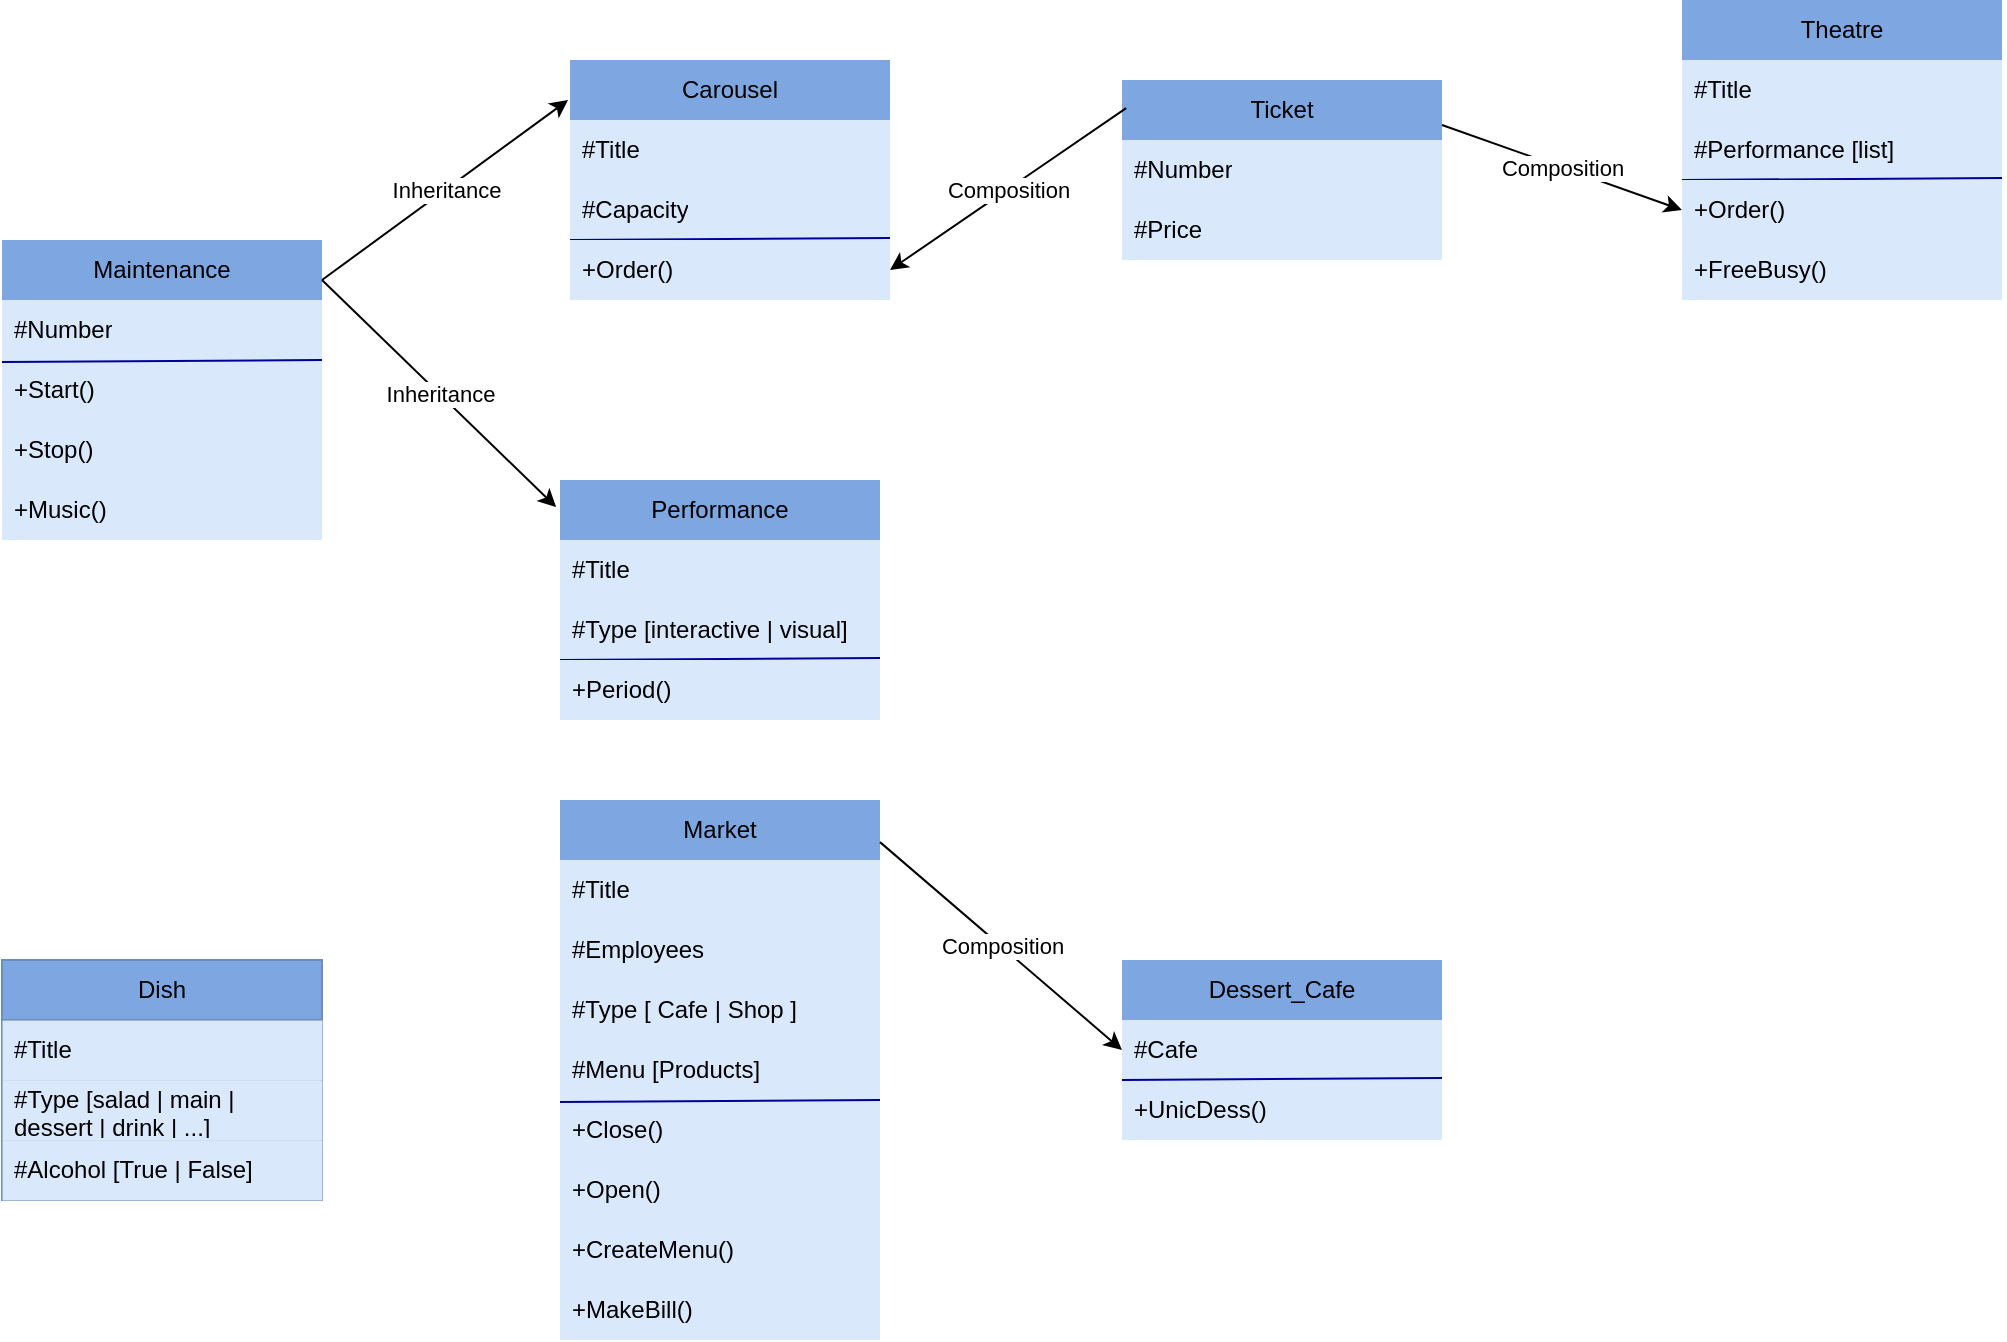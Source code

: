 <mxfile version="25.0.1">
  <diagram name="Страница — 1" id="YKyfXL_Np_9a8jUbP9Vf">
    <mxGraphModel grid="1" page="1" gridSize="10" guides="1" tooltips="1" connect="1" arrows="1" fold="1" pageScale="1" pageWidth="827" pageHeight="1169" math="0" shadow="0">
      <root>
        <mxCell id="0" />
        <mxCell id="1" parent="0" />
        <object label="Dish" id="OfJs3m26MXPohfCKH9z9-19">
          <mxCell style="swimlane;fontStyle=0;childLayout=stackLayout;horizontal=1;startSize=30;horizontalStack=0;resizeParent=1;resizeParentMax=0;resizeLast=0;collapsible=1;marginBottom=0;whiteSpace=wrap;html=1;fillColor=#7EA6E0;strokeColor=#6c8ebf;" vertex="1" parent="1">
            <mxGeometry x="40" y="560" width="160" height="120" as="geometry">
              <mxRectangle x="40" y="40" width="60" height="30" as="alternateBounds" />
            </mxGeometry>
          </mxCell>
        </object>
        <mxCell id="OfJs3m26MXPohfCKH9z9-20" value="#Title" style="text;strokeColor=#6c8ebf;fillColor=#dae8fc;align=left;verticalAlign=middle;spacingLeft=4;spacingRight=4;overflow=hidden;points=[[0,0.5],[1,0.5]];portConstraint=eastwest;rotatable=0;whiteSpace=wrap;html=1;strokeWidth=0;" vertex="1" parent="OfJs3m26MXPohfCKH9z9-19">
          <mxGeometry y="30" width="160" height="30" as="geometry" />
        </mxCell>
        <mxCell id="OfJs3m26MXPohfCKH9z9-40" value="&lt;div&gt;#Type [salad | main | dessert | drink | ...]&lt;/div&gt;" style="text;strokeColor=#6c8ebf;fillColor=#dae8fc;align=left;verticalAlign=middle;spacingLeft=4;spacingRight=4;overflow=hidden;points=[[0,0.5],[1,0.5]];portConstraint=eastwest;rotatable=0;whiteSpace=wrap;html=1;strokeWidth=0;" vertex="1" parent="OfJs3m26MXPohfCKH9z9-19">
          <mxGeometry y="60" width="160" height="30" as="geometry" />
        </mxCell>
        <mxCell id="li2dlc_iVVPaE30rAPOV-1" value="#Alcohol [True | False]" style="text;strokeColor=#6c8ebf;fillColor=#dae8fc;align=left;verticalAlign=middle;spacingLeft=4;spacingRight=4;overflow=hidden;points=[[0,0.5],[1,0.5]];portConstraint=eastwest;rotatable=0;whiteSpace=wrap;html=1;strokeWidth=0;" vertex="1" parent="OfJs3m26MXPohfCKH9z9-19">
          <mxGeometry y="90" width="160" height="30" as="geometry" />
        </mxCell>
        <object label="Market" id="OfJs3m26MXPohfCKH9z9-51">
          <mxCell style="swimlane;fontStyle=0;childLayout=stackLayout;horizontal=1;startSize=30;horizontalStack=0;resizeParent=1;resizeParentMax=0;resizeLast=0;collapsible=1;marginBottom=0;whiteSpace=wrap;html=1;fillColor=#7EA6E0;strokeColor=none;" vertex="1" parent="1">
            <mxGeometry x="319" y="480" width="160" height="270" as="geometry">
              <mxRectangle x="40" y="40" width="60" height="30" as="alternateBounds" />
            </mxGeometry>
          </mxCell>
        </object>
        <mxCell id="OfJs3m26MXPohfCKH9z9-52" value="#Title" style="text;strokeColor=none;fillColor=#dae8fc;align=left;verticalAlign=middle;spacingLeft=4;spacingRight=4;overflow=hidden;points=[[0,0.5],[1,0.5]];portConstraint=eastwest;rotatable=0;whiteSpace=wrap;html=1;" vertex="1" parent="OfJs3m26MXPohfCKH9z9-51">
          <mxGeometry y="30" width="160" height="30" as="geometry" />
        </mxCell>
        <mxCell id="OfJs3m26MXPohfCKH9z9-53" value="#Employees" style="text;strokeColor=none;fillColor=#dae8fc;align=left;verticalAlign=middle;spacingLeft=4;spacingRight=4;overflow=hidden;points=[[0,0.5],[1,0.5]];portConstraint=eastwest;rotatable=0;whiteSpace=wrap;html=1;" vertex="1" parent="OfJs3m26MXPohfCKH9z9-51">
          <mxGeometry y="60" width="160" height="30" as="geometry" />
        </mxCell>
        <mxCell id="OfJs3m26MXPohfCKH9z9-336" value="#Type [ Cafe | Shop ]" style="text;strokeColor=none;fillColor=#dae8fc;align=left;verticalAlign=middle;spacingLeft=4;spacingRight=4;overflow=hidden;points=[[0,0.5],[1,0.5]];portConstraint=eastwest;rotatable=0;whiteSpace=wrap;html=1;" vertex="1" parent="OfJs3m26MXPohfCKH9z9-51">
          <mxGeometry y="90" width="160" height="30" as="geometry" />
        </mxCell>
        <mxCell id="OfJs3m26MXPohfCKH9z9-54" value="#Menu [Products]" style="text;strokeColor=none;fillColor=#dae8fc;align=left;verticalAlign=middle;spacingLeft=4;spacingRight=4;overflow=hidden;points=[[0,0.5],[1,0.5]];portConstraint=eastwest;rotatable=0;whiteSpace=wrap;html=1;" vertex="1" parent="OfJs3m26MXPohfCKH9z9-51">
          <mxGeometry y="120" width="160" height="30" as="geometry" />
        </mxCell>
        <mxCell id="OfJs3m26MXPohfCKH9z9-318" value="+Close()" style="text;strokeColor=none;fillColor=#dae8fc;align=left;verticalAlign=middle;spacingLeft=4;spacingRight=4;overflow=hidden;points=[[0,0.5],[1,0.5]];portConstraint=eastwest;rotatable=0;whiteSpace=wrap;html=1;" vertex="1" parent="OfJs3m26MXPohfCKH9z9-51">
          <mxGeometry y="150" width="160" height="30" as="geometry" />
        </mxCell>
        <mxCell id="OfJs3m26MXPohfCKH9z9-55" value="+Open()" style="text;strokeColor=none;fillColor=#dae8fc;align=left;verticalAlign=middle;spacingLeft=4;spacingRight=4;overflow=hidden;points=[[0,0.5],[1,0.5]];portConstraint=eastwest;rotatable=0;whiteSpace=wrap;html=1;" vertex="1" parent="OfJs3m26MXPohfCKH9z9-51">
          <mxGeometry y="180" width="160" height="30" as="geometry" />
        </mxCell>
        <mxCell id="OfJs3m26MXPohfCKH9z9-319" value="+CreateMenu()" style="text;strokeColor=none;fillColor=#dae8fc;align=left;verticalAlign=middle;spacingLeft=4;spacingRight=4;overflow=hidden;points=[[0,0.5],[1,0.5]];portConstraint=eastwest;rotatable=0;whiteSpace=wrap;html=1;" vertex="1" parent="OfJs3m26MXPohfCKH9z9-51">
          <mxGeometry y="210" width="160" height="30" as="geometry" />
        </mxCell>
        <mxCell id="OfJs3m26MXPohfCKH9z9-326" value="+MakeBill()" style="text;strokeColor=none;fillColor=#dae8fc;align=left;verticalAlign=middle;spacingLeft=4;spacingRight=4;overflow=hidden;points=[[0,0.5],[1,0.5]];portConstraint=eastwest;rotatable=0;whiteSpace=wrap;html=1;" vertex="1" parent="OfJs3m26MXPohfCKH9z9-51">
          <mxGeometry y="240" width="160" height="30" as="geometry" />
        </mxCell>
        <mxCell id="OfJs3m26MXPohfCKH9z9-322" value="" style="endArrow=none;html=1;rounded=0;strokeColor=#000099;exitX=0;exitY=0;exitDx=0;exitDy=0;exitPerimeter=0;entryX=1;entryY=0.967;entryDx=0;entryDy=0;entryPerimeter=0;" edge="1" parent="OfJs3m26MXPohfCKH9z9-51">
          <mxGeometry width="50" height="50" relative="1" as="geometry">
            <mxPoint y="151" as="sourcePoint" />
            <mxPoint x="160" y="150" as="targetPoint" />
          </mxGeometry>
        </mxCell>
        <object label="Dessert_Cafe" id="OfJs3m26MXPohfCKH9z9-313">
          <mxCell style="swimlane;fontStyle=0;childLayout=stackLayout;horizontal=1;startSize=30;horizontalStack=0;resizeParent=1;resizeParentMax=0;resizeLast=0;collapsible=1;marginBottom=0;whiteSpace=wrap;html=1;fillColor=#7EA6E0;strokeColor=none;" vertex="1" parent="1">
            <mxGeometry x="600" y="560" width="160" height="90" as="geometry">
              <mxRectangle x="40" y="40" width="60" height="30" as="alternateBounds" />
            </mxGeometry>
          </mxCell>
        </object>
        <mxCell id="OfJs3m26MXPohfCKH9z9-314" value="#Cafe" style="text;strokeColor=none;fillColor=#dae8fc;align=left;verticalAlign=middle;spacingLeft=4;spacingRight=4;overflow=hidden;points=[[0,0.5],[1,0.5]];portConstraint=eastwest;rotatable=0;whiteSpace=wrap;html=1;" vertex="1" parent="OfJs3m26MXPohfCKH9z9-313">
          <mxGeometry y="30" width="160" height="30" as="geometry" />
        </mxCell>
        <mxCell id="OfJs3m26MXPohfCKH9z9-317" value="+UnicDess()" style="text;strokeColor=none;fillColor=#dae8fc;align=left;verticalAlign=middle;spacingLeft=4;spacingRight=4;overflow=hidden;points=[[0,0.5],[1,0.5]];portConstraint=eastwest;rotatable=0;whiteSpace=wrap;html=1;" vertex="1" parent="OfJs3m26MXPohfCKH9z9-313">
          <mxGeometry y="60" width="160" height="30" as="geometry" />
        </mxCell>
        <mxCell id="OfJs3m26MXPohfCKH9z9-323" value="" style="endArrow=none;html=1;rounded=0;strokeColor=#000099;exitX=0;exitY=0;exitDx=0;exitDy=0;exitPerimeter=0;entryX=1;entryY=0.967;entryDx=0;entryDy=0;entryPerimeter=0;" edge="1" parent="OfJs3m26MXPohfCKH9z9-313">
          <mxGeometry width="50" height="50" relative="1" as="geometry">
            <mxPoint y="60" as="sourcePoint" />
            <mxPoint x="160" y="59" as="targetPoint" />
          </mxGeometry>
        </mxCell>
        <mxCell id="OfJs3m26MXPohfCKH9z9-324" value="" style="endArrow=classic;html=1;rounded=0;entryX=0;entryY=0.5;entryDx=0;entryDy=0;exitX=1;exitY=0.078;exitDx=0;exitDy=0;exitPerimeter=0;" edge="1" parent="1" source="OfJs3m26MXPohfCKH9z9-51" target="OfJs3m26MXPohfCKH9z9-314">
          <mxGeometry relative="1" as="geometry">
            <mxPoint x="760" y="536.25" as="sourcePoint" />
            <mxPoint x="891" y="593.75" as="targetPoint" />
          </mxGeometry>
        </mxCell>
        <mxCell id="OfJs3m26MXPohfCKH9z9-325" value="Composition" style="edgeLabel;resizable=0;html=1;;align=center;verticalAlign=middle;" connectable="0" vertex="1" parent="OfJs3m26MXPohfCKH9z9-324">
          <mxGeometry relative="1" as="geometry" />
        </mxCell>
        <object label="Ticket" id="OfJs3m26MXPohfCKH9z9-337">
          <mxCell style="swimlane;fontStyle=0;childLayout=stackLayout;horizontal=1;startSize=30;horizontalStack=0;resizeParent=1;resizeParentMax=0;resizeLast=0;collapsible=1;marginBottom=0;whiteSpace=wrap;html=1;fillColor=#7EA6E0;strokeColor=none;" vertex="1" parent="1">
            <mxGeometry x="600" y="120" width="160" height="90" as="geometry">
              <mxRectangle x="40" y="40" width="60" height="30" as="alternateBounds" />
            </mxGeometry>
          </mxCell>
        </object>
        <mxCell id="OfJs3m26MXPohfCKH9z9-338" value="#Number" style="text;strokeColor=none;fillColor=#dae8fc;align=left;verticalAlign=middle;spacingLeft=4;spacingRight=4;overflow=hidden;points=[[0,0.5],[1,0.5]];portConstraint=eastwest;rotatable=0;whiteSpace=wrap;html=1;" vertex="1" parent="OfJs3m26MXPohfCKH9z9-337">
          <mxGeometry y="30" width="160" height="30" as="geometry" />
        </mxCell>
        <mxCell id="OfJs3m26MXPohfCKH9z9-339" value="#Price" style="text;strokeColor=none;fillColor=#dae8fc;align=left;verticalAlign=middle;spacingLeft=4;spacingRight=4;overflow=hidden;points=[[0,0.5],[1,0.5]];portConstraint=eastwest;rotatable=0;whiteSpace=wrap;html=1;" vertex="1" parent="OfJs3m26MXPohfCKH9z9-337">
          <mxGeometry y="60" width="160" height="30" as="geometry" />
        </mxCell>
        <object label="Carousel" id="OfJs3m26MXPohfCKH9z9-343">
          <mxCell style="swimlane;fontStyle=0;childLayout=stackLayout;horizontal=1;startSize=30;horizontalStack=0;resizeParent=1;resizeParentMax=0;resizeLast=0;collapsible=1;marginBottom=0;whiteSpace=wrap;html=1;fillColor=#7EA6E0;strokeColor=none;" vertex="1" parent="1">
            <mxGeometry x="324" y="110" width="160" height="120" as="geometry">
              <mxRectangle x="40" y="40" width="60" height="30" as="alternateBounds" />
            </mxGeometry>
          </mxCell>
        </object>
        <mxCell id="OfJs3m26MXPohfCKH9z9-344" value="#Title" style="text;strokeColor=none;fillColor=#dae8fc;align=left;verticalAlign=middle;spacingLeft=4;spacingRight=4;overflow=hidden;points=[[0,0.5],[1,0.5]];portConstraint=eastwest;rotatable=0;whiteSpace=wrap;html=1;" vertex="1" parent="OfJs3m26MXPohfCKH9z9-343">
          <mxGeometry y="30" width="160" height="30" as="geometry" />
        </mxCell>
        <mxCell id="OfJs3m26MXPohfCKH9z9-346" value="#Capacity" style="text;strokeColor=none;fillColor=#dae8fc;align=left;verticalAlign=middle;spacingLeft=4;spacingRight=4;overflow=hidden;points=[[0,0.5],[1,0.5]];portConstraint=eastwest;rotatable=0;whiteSpace=wrap;html=1;" vertex="1" parent="OfJs3m26MXPohfCKH9z9-343">
          <mxGeometry y="60" width="160" height="30" as="geometry" />
        </mxCell>
        <mxCell id="OfJs3m26MXPohfCKH9z9-342" value="" style="endArrow=none;html=1;rounded=0;strokeColor=#000099;exitX=0;exitY=0;exitDx=0;exitDy=0;exitPerimeter=0;entryX=1;entryY=0.967;entryDx=0;entryDy=0;entryPerimeter=0;" edge="1" parent="OfJs3m26MXPohfCKH9z9-343">
          <mxGeometry width="50" height="50" relative="1" as="geometry">
            <mxPoint y="89.99" as="sourcePoint" />
            <mxPoint x="160" y="89" as="targetPoint" />
          </mxGeometry>
        </mxCell>
        <mxCell id="1h38p8YmdFZF9E8ePjkZ-17" value="+Order()" style="text;strokeColor=none;fillColor=#dae8fc;align=left;verticalAlign=middle;spacingLeft=4;spacingRight=4;overflow=hidden;points=[[0,0.5],[1,0.5]];portConstraint=eastwest;rotatable=0;whiteSpace=wrap;html=1;" vertex="1" parent="OfJs3m26MXPohfCKH9z9-343">
          <mxGeometry y="90" width="160" height="30" as="geometry" />
        </mxCell>
        <object label="Performance" id="OfJs3m26MXPohfCKH9z9-355">
          <mxCell style="swimlane;fontStyle=0;childLayout=stackLayout;horizontal=1;startSize=30;horizontalStack=0;resizeParent=1;resizeParentMax=0;resizeLast=0;collapsible=1;marginBottom=0;whiteSpace=wrap;html=1;fillColor=#7EA6E0;strokeColor=none;" vertex="1" parent="1">
            <mxGeometry x="319" y="320" width="160" height="120" as="geometry">
              <mxRectangle x="40" y="40" width="60" height="30" as="alternateBounds" />
            </mxGeometry>
          </mxCell>
        </object>
        <mxCell id="OfJs3m26MXPohfCKH9z9-356" value="#Title" style="text;strokeColor=none;fillColor=#dae8fc;align=left;verticalAlign=middle;spacingLeft=4;spacingRight=4;overflow=hidden;points=[[0,0.5],[1,0.5]];portConstraint=eastwest;rotatable=0;whiteSpace=wrap;html=1;" vertex="1" parent="OfJs3m26MXPohfCKH9z9-355">
          <mxGeometry y="30" width="160" height="30" as="geometry" />
        </mxCell>
        <mxCell id="OfJs3m26MXPohfCKH9z9-367" value="#Type [interactive | visual]" style="text;strokeColor=none;fillColor=#dae8fc;align=left;verticalAlign=middle;spacingLeft=4;spacingRight=4;overflow=hidden;points=[[0,0.5],[1,0.5]];portConstraint=eastwest;rotatable=0;whiteSpace=wrap;html=1;" vertex="1" parent="OfJs3m26MXPohfCKH9z9-355">
          <mxGeometry y="60" width="160" height="30" as="geometry" />
        </mxCell>
        <mxCell id="OfJs3m26MXPohfCKH9z9-359" value="" style="endArrow=none;html=1;rounded=0;strokeColor=#000099;exitX=0;exitY=0;exitDx=0;exitDy=0;exitPerimeter=0;entryX=1;entryY=0.967;entryDx=0;entryDy=0;entryPerimeter=0;" edge="1" parent="OfJs3m26MXPohfCKH9z9-355">
          <mxGeometry width="50" height="50" relative="1" as="geometry">
            <mxPoint y="90" as="sourcePoint" />
            <mxPoint x="160" y="89" as="targetPoint" />
          </mxGeometry>
        </mxCell>
        <mxCell id="OfJs3m26MXPohfCKH9z9-368" value="+Period()" style="text;strokeColor=none;fillColor=#dae8fc;align=left;verticalAlign=middle;spacingLeft=4;spacingRight=4;overflow=hidden;points=[[0,0.5],[1,0.5]];portConstraint=eastwest;rotatable=0;whiteSpace=wrap;html=1;" vertex="1" parent="OfJs3m26MXPohfCKH9z9-355">
          <mxGeometry y="90" width="160" height="30" as="geometry" />
        </mxCell>
        <object label="Maintenance" id="1h38p8YmdFZF9E8ePjkZ-2">
          <mxCell style="swimlane;fontStyle=0;childLayout=stackLayout;horizontal=1;startSize=30;horizontalStack=0;resizeParent=1;resizeParentMax=0;resizeLast=0;collapsible=1;marginBottom=0;whiteSpace=wrap;html=1;fillColor=#7EA6E0;strokeColor=none;" vertex="1" parent="1">
            <mxGeometry x="40" y="200" width="160" height="150" as="geometry">
              <mxRectangle x="40" y="40" width="60" height="30" as="alternateBounds" />
            </mxGeometry>
          </mxCell>
        </object>
        <mxCell id="1h38p8YmdFZF9E8ePjkZ-3" value="#Number" style="text;strokeColor=none;fillColor=#dae8fc;align=left;verticalAlign=middle;spacingLeft=4;spacingRight=4;overflow=hidden;points=[[0,0.5],[1,0.5]];portConstraint=eastwest;rotatable=0;whiteSpace=wrap;html=1;" vertex="1" parent="1h38p8YmdFZF9E8ePjkZ-2">
          <mxGeometry y="30" width="160" height="30" as="geometry" />
        </mxCell>
        <mxCell id="1h38p8YmdFZF9E8ePjkZ-4" value="+Start()" style="text;strokeColor=none;fillColor=#dae8fc;align=left;verticalAlign=middle;spacingLeft=4;spacingRight=4;overflow=hidden;points=[[0,0.5],[1,0.5]];portConstraint=eastwest;rotatable=0;whiteSpace=wrap;html=1;" vertex="1" parent="1h38p8YmdFZF9E8ePjkZ-2">
          <mxGeometry y="60" width="160" height="30" as="geometry" />
        </mxCell>
        <mxCell id="1h38p8YmdFZF9E8ePjkZ-6" value="+Stop()" style="text;strokeColor=none;fillColor=#dae8fc;align=left;verticalAlign=middle;spacingLeft=4;spacingRight=4;overflow=hidden;points=[[0,0.5],[1,0.5]];portConstraint=eastwest;rotatable=0;whiteSpace=wrap;html=1;" vertex="1" parent="1h38p8YmdFZF9E8ePjkZ-2">
          <mxGeometry y="90" width="160" height="30" as="geometry" />
        </mxCell>
        <mxCell id="1h38p8YmdFZF9E8ePjkZ-7" value="+Music()" style="text;strokeColor=none;fillColor=#dae8fc;align=left;verticalAlign=middle;spacingLeft=4;spacingRight=4;overflow=hidden;points=[[0,0.5],[1,0.5]];portConstraint=eastwest;rotatable=0;whiteSpace=wrap;html=1;" vertex="1" parent="1h38p8YmdFZF9E8ePjkZ-2">
          <mxGeometry y="120" width="160" height="30" as="geometry" />
        </mxCell>
        <mxCell id="1h38p8YmdFZF9E8ePjkZ-9" value="" style="endArrow=none;html=1;rounded=0;strokeColor=#000099;exitX=0;exitY=0;exitDx=0;exitDy=0;exitPerimeter=0;entryX=1;entryY=0.967;entryDx=0;entryDy=0;entryPerimeter=0;" edge="1" parent="1h38p8YmdFZF9E8ePjkZ-2">
          <mxGeometry width="50" height="50" relative="1" as="geometry">
            <mxPoint y="60.99" as="sourcePoint" />
            <mxPoint x="160" y="60" as="targetPoint" />
          </mxGeometry>
        </mxCell>
        <mxCell id="1h38p8YmdFZF9E8ePjkZ-10" value="" style="endArrow=classic;html=1;rounded=0;entryX=-0.012;entryY=0.113;entryDx=0;entryDy=0;entryPerimeter=0;" edge="1" parent="1" target="OfJs3m26MXPohfCKH9z9-355">
          <mxGeometry relative="1" as="geometry">
            <mxPoint x="200" y="220" as="sourcePoint" />
            <mxPoint x="300" y="220" as="targetPoint" />
          </mxGeometry>
        </mxCell>
        <mxCell id="1h38p8YmdFZF9E8ePjkZ-11" value="Inheritance" style="edgeLabel;resizable=0;html=1;;align=center;verticalAlign=middle;" connectable="0" vertex="1" parent="1h38p8YmdFZF9E8ePjkZ-10">
          <mxGeometry relative="1" as="geometry" />
        </mxCell>
        <mxCell id="1h38p8YmdFZF9E8ePjkZ-12" value="" style="endArrow=classic;html=1;rounded=0;entryX=-0.006;entryY=0.167;entryDx=0;entryDy=0;entryPerimeter=0;" edge="1" parent="1" target="OfJs3m26MXPohfCKH9z9-343">
          <mxGeometry relative="1" as="geometry">
            <mxPoint x="200" y="220" as="sourcePoint" />
            <mxPoint x="300" y="220" as="targetPoint" />
          </mxGeometry>
        </mxCell>
        <mxCell id="1h38p8YmdFZF9E8ePjkZ-13" value="Inheritance" style="edgeLabel;resizable=0;html=1;;align=center;verticalAlign=middle;" connectable="0" vertex="1" parent="1h38p8YmdFZF9E8ePjkZ-12">
          <mxGeometry relative="1" as="geometry" />
        </mxCell>
        <object label="Theatre" id="OfJs3m26MXPohfCKH9z9-375">
          <mxCell style="swimlane;fontStyle=0;childLayout=stackLayout;horizontal=1;startSize=30;horizontalStack=0;resizeParent=1;resizeParentMax=0;resizeLast=0;collapsible=1;marginBottom=0;whiteSpace=wrap;html=1;fillColor=#7EA6E0;strokeColor=none;" vertex="1" parent="1">
            <mxGeometry x="880" y="80" width="160" height="150" as="geometry">
              <mxRectangle x="40" y="40" width="60" height="30" as="alternateBounds" />
            </mxGeometry>
          </mxCell>
        </object>
        <mxCell id="OfJs3m26MXPohfCKH9z9-376" value="#Title" style="text;strokeColor=none;fillColor=#dae8fc;align=left;verticalAlign=middle;spacingLeft=4;spacingRight=4;overflow=hidden;points=[[0,0.5],[1,0.5]];portConstraint=eastwest;rotatable=0;whiteSpace=wrap;html=1;" vertex="1" parent="OfJs3m26MXPohfCKH9z9-375">
          <mxGeometry y="30" width="160" height="30" as="geometry" />
        </mxCell>
        <mxCell id="OfJs3m26MXPohfCKH9z9-379" value="" style="endArrow=none;html=1;rounded=0;strokeColor=#000099;exitX=0;exitY=0;exitDx=0;exitDy=0;exitPerimeter=0;entryX=1;entryY=0.967;entryDx=0;entryDy=0;entryPerimeter=0;" edge="1" parent="OfJs3m26MXPohfCKH9z9-375">
          <mxGeometry width="50" height="50" relative="1" as="geometry">
            <mxPoint y="120.5" as="sourcePoint" />
            <mxPoint x="160" y="119.5" as="targetPoint" />
          </mxGeometry>
        </mxCell>
        <mxCell id="OfJs3m26MXPohfCKH9z9-377" value="#Performance [list]" style="text;strokeColor=none;fillColor=#dae8fc;align=left;verticalAlign=middle;spacingLeft=4;spacingRight=4;overflow=hidden;points=[[0,0.5],[1,0.5]];portConstraint=eastwest;rotatable=0;whiteSpace=wrap;html=1;" vertex="1" parent="OfJs3m26MXPohfCKH9z9-375">
          <mxGeometry y="60" width="160" height="30" as="geometry" />
        </mxCell>
        <mxCell id="OfJs3m26MXPohfCKH9z9-386" value="" style="endArrow=none;html=1;rounded=0;strokeColor=#000099;exitX=0;exitY=0;exitDx=0;exitDy=0;exitPerimeter=0;entryX=1;entryY=0.967;entryDx=0;entryDy=0;entryPerimeter=0;" edge="1" parent="OfJs3m26MXPohfCKH9z9-375">
          <mxGeometry width="50" height="50" relative="1" as="geometry">
            <mxPoint y="89.99" as="sourcePoint" />
            <mxPoint x="160" y="89" as="targetPoint" />
          </mxGeometry>
        </mxCell>
        <mxCell id="OfJs3m26MXPohfCKH9z9-382" value="+Order()" style="text;strokeColor=none;fillColor=#dae8fc;align=left;verticalAlign=middle;spacingLeft=4;spacingRight=4;overflow=hidden;points=[[0,0.5],[1,0.5]];portConstraint=eastwest;rotatable=0;whiteSpace=wrap;html=1;" vertex="1" parent="OfJs3m26MXPohfCKH9z9-375">
          <mxGeometry y="90" width="160" height="30" as="geometry" />
        </mxCell>
        <mxCell id="1h38p8YmdFZF9E8ePjkZ-18" value="+FreeBusy()" style="text;strokeColor=none;fillColor=#dae8fc;align=left;verticalAlign=middle;spacingLeft=4;spacingRight=4;overflow=hidden;points=[[0,0.5],[1,0.5]];portConstraint=eastwest;rotatable=0;whiteSpace=wrap;html=1;" vertex="1" parent="OfJs3m26MXPohfCKH9z9-375">
          <mxGeometry y="120" width="160" height="30" as="geometry" />
        </mxCell>
        <mxCell id="1h38p8YmdFZF9E8ePjkZ-19" value="" style="endArrow=classic;html=1;rounded=0;entryX=1;entryY=0.5;entryDx=0;entryDy=0;exitX=0.013;exitY=0.156;exitDx=0;exitDy=0;exitPerimeter=0;" edge="1" parent="1" source="OfJs3m26MXPohfCKH9z9-337" target="1h38p8YmdFZF9E8ePjkZ-17">
          <mxGeometry relative="1" as="geometry">
            <mxPoint x="479" y="310" as="sourcePoint" />
            <mxPoint x="602" y="220" as="targetPoint" />
          </mxGeometry>
        </mxCell>
        <mxCell id="1h38p8YmdFZF9E8ePjkZ-20" value="Composition" style="edgeLabel;resizable=0;html=1;;align=center;verticalAlign=middle;" connectable="0" vertex="1" parent="1h38p8YmdFZF9E8ePjkZ-19">
          <mxGeometry relative="1" as="geometry" />
        </mxCell>
        <mxCell id="1h38p8YmdFZF9E8ePjkZ-21" value="" style="endArrow=classic;html=1;rounded=0;entryX=0;entryY=0.5;entryDx=0;entryDy=0;exitX=1;exitY=0.25;exitDx=0;exitDy=0;" edge="1" parent="1" source="OfJs3m26MXPohfCKH9z9-337" target="OfJs3m26MXPohfCKH9z9-382">
          <mxGeometry relative="1" as="geometry">
            <mxPoint x="612" y="144" as="sourcePoint" />
            <mxPoint x="494" y="225" as="targetPoint" />
          </mxGeometry>
        </mxCell>
        <mxCell id="1h38p8YmdFZF9E8ePjkZ-22" value="Composition" style="edgeLabel;resizable=0;html=1;;align=center;verticalAlign=middle;" connectable="0" vertex="1" parent="1h38p8YmdFZF9E8ePjkZ-21">
          <mxGeometry relative="1" as="geometry" />
        </mxCell>
      </root>
    </mxGraphModel>
  </diagram>
</mxfile>
